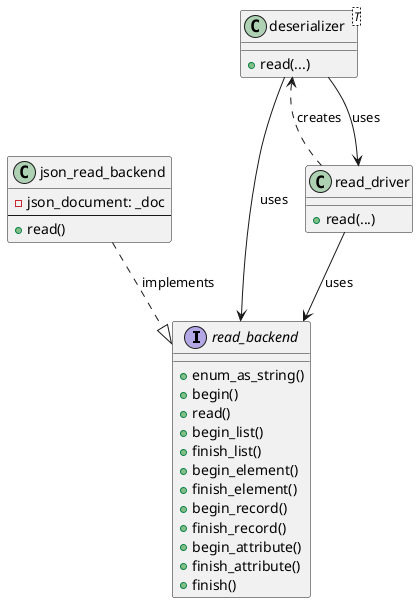 @startuml

interface read_backend {
  +enum_as_string()
  +begin()
  +read()
  +begin_list()
  +finish_list()
  +begin_element()
  +finish_element()
  +begin_record()
  +finish_record()
  +begin_attribute()
  +finish_attribute()
  +finish()
}

class json_read_backend {
  -json_document: _doc
  ---
  +read()
}

class deserializer<T> {
  +read(...)
}

class read_driver {
  +read(...)
}

json_read_backend ..|> read_backend : implements
deserializer <.. read_driver : creates
deserializer --> read_driver : uses
deserializer --> read_backend : uses
read_driver --> read_backend : uses

@enduml
